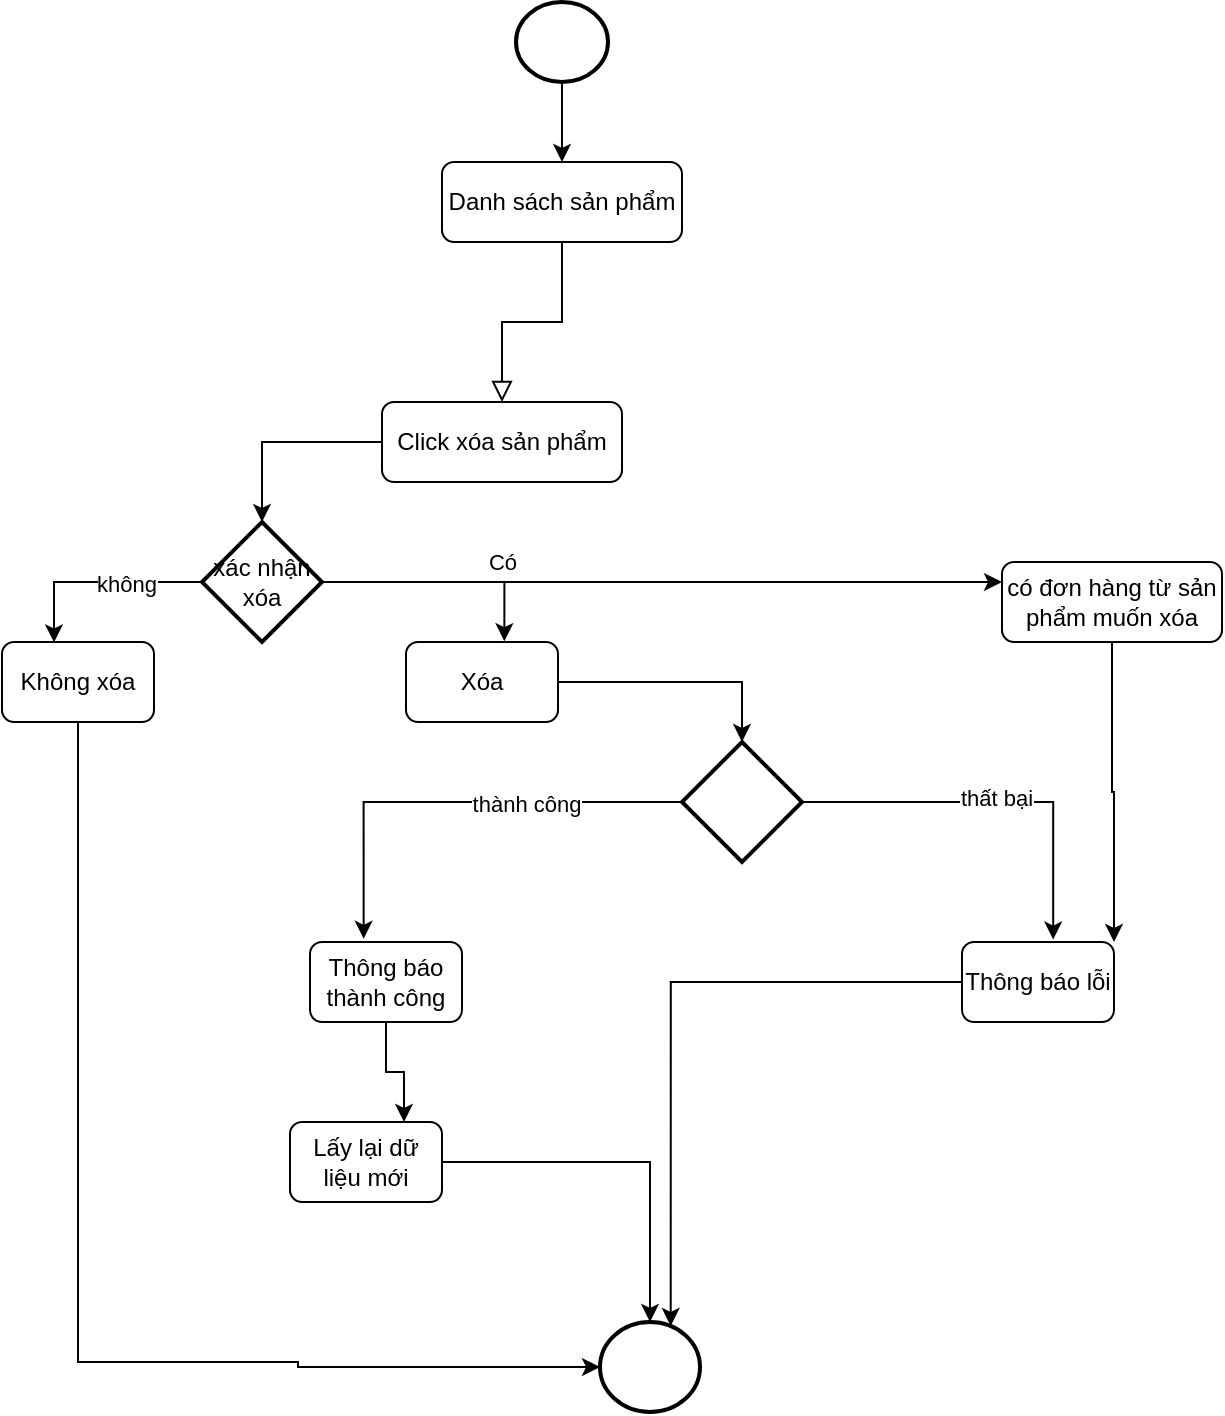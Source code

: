 <mxfile version="24.7.17">
  <diagram id="C5RBs43oDa-KdzZeNtuy" name="Page-1">
    <mxGraphModel dx="1381" dy="808" grid="1" gridSize="10" guides="1" tooltips="1" connect="1" arrows="1" fold="1" page="1" pageScale="1" pageWidth="827" pageHeight="1169" math="0" shadow="0">
      <root>
        <mxCell id="WIyWlLk6GJQsqaUBKTNV-0" />
        <mxCell id="WIyWlLk6GJQsqaUBKTNV-1" parent="WIyWlLk6GJQsqaUBKTNV-0" />
        <mxCell id="WIyWlLk6GJQsqaUBKTNV-2" value="" style="rounded=0;html=1;jettySize=auto;orthogonalLoop=1;fontSize=11;endArrow=block;endFill=0;endSize=8;strokeWidth=1;shadow=0;labelBackgroundColor=none;edgeStyle=orthogonalEdgeStyle;entryX=0.5;entryY=0;entryDx=0;entryDy=0;" parent="WIyWlLk6GJQsqaUBKTNV-1" source="WIyWlLk6GJQsqaUBKTNV-3" target="t4NhXpFr4L5CxxUk0o_f-3" edge="1">
          <mxGeometry relative="1" as="geometry">
            <mxPoint x="220" y="170" as="targetPoint" />
          </mxGeometry>
        </mxCell>
        <mxCell id="WIyWlLk6GJQsqaUBKTNV-3" value="Danh sách sản phẩm" style="rounded=1;whiteSpace=wrap;html=1;fontSize=12;glass=0;strokeWidth=1;shadow=0;" parent="WIyWlLk6GJQsqaUBKTNV-1" vertex="1">
          <mxGeometry x="310" y="90" width="120" height="40" as="geometry" />
        </mxCell>
        <mxCell id="WLnnDCw6mVqw9doTpJMK-0" style="edgeStyle=orthogonalEdgeStyle;rounded=0;orthogonalLoop=1;jettySize=auto;html=1;" parent="WIyWlLk6GJQsqaUBKTNV-1" source="t4NhXpFr4L5CxxUk0o_f-0" target="WIyWlLk6GJQsqaUBKTNV-3" edge="1">
          <mxGeometry relative="1" as="geometry" />
        </mxCell>
        <mxCell id="t4NhXpFr4L5CxxUk0o_f-0" value="" style="strokeWidth=2;html=1;shape=mxgraph.flowchart.start_2;whiteSpace=wrap;" parent="WIyWlLk6GJQsqaUBKTNV-1" vertex="1">
          <mxGeometry x="347" y="10" width="46" height="40" as="geometry" />
        </mxCell>
        <mxCell id="t4NhXpFr4L5CxxUk0o_f-2" value="" style="strokeWidth=2;html=1;shape=mxgraph.flowchart.start_2;whiteSpace=wrap;" parent="WIyWlLk6GJQsqaUBKTNV-1" vertex="1">
          <mxGeometry x="389" y="670" width="50" height="45" as="geometry" />
        </mxCell>
        <mxCell id="t4NhXpFr4L5CxxUk0o_f-6" style="edgeStyle=orthogonalEdgeStyle;rounded=0;orthogonalLoop=1;jettySize=auto;html=1;" parent="WIyWlLk6GJQsqaUBKTNV-1" source="t4NhXpFr4L5CxxUk0o_f-3" target="t4NhXpFr4L5CxxUk0o_f-5" edge="1">
          <mxGeometry relative="1" as="geometry" />
        </mxCell>
        <mxCell id="t4NhXpFr4L5CxxUk0o_f-3" value="Click xóa sản phẩm" style="rounded=1;whiteSpace=wrap;html=1;fontSize=12;glass=0;strokeWidth=1;shadow=0;" parent="WIyWlLk6GJQsqaUBKTNV-1" vertex="1">
          <mxGeometry x="280" y="210" width="120" height="40" as="geometry" />
        </mxCell>
        <mxCell id="WLnnDCw6mVqw9doTpJMK-2" style="edgeStyle=orthogonalEdgeStyle;rounded=0;orthogonalLoop=1;jettySize=auto;html=1;entryX=0.342;entryY=0.005;entryDx=0;entryDy=0;entryPerimeter=0;" parent="WIyWlLk6GJQsqaUBKTNV-1" source="t4NhXpFr4L5CxxUk0o_f-5" target="WLnnDCw6mVqw9doTpJMK-1" edge="1">
          <mxGeometry relative="1" as="geometry" />
        </mxCell>
        <mxCell id="WLnnDCw6mVqw9doTpJMK-3" value="không" style="edgeLabel;html=1;align=center;verticalAlign=middle;resizable=0;points=[];" parent="WLnnDCw6mVqw9doTpJMK-2" vertex="1" connectable="0">
          <mxGeometry x="-0.263" y="1" relative="1" as="geometry">
            <mxPoint as="offset" />
          </mxGeometry>
        </mxCell>
        <mxCell id="GVTiYy2f-RAX5PChPJDN-1" style="edgeStyle=orthogonalEdgeStyle;rounded=0;orthogonalLoop=1;jettySize=auto;html=1;entryX=0;entryY=0.25;entryDx=0;entryDy=0;" edge="1" parent="WIyWlLk6GJQsqaUBKTNV-1" source="t4NhXpFr4L5CxxUk0o_f-5" target="GVTiYy2f-RAX5PChPJDN-0">
          <mxGeometry relative="1" as="geometry" />
        </mxCell>
        <mxCell id="t4NhXpFr4L5CxxUk0o_f-5" value="xác nhận xóa" style="strokeWidth=2;html=1;shape=mxgraph.flowchart.decision;whiteSpace=wrap;" parent="WIyWlLk6GJQsqaUBKTNV-1" vertex="1">
          <mxGeometry x="190" y="270" width="60" height="60" as="geometry" />
        </mxCell>
        <mxCell id="ChNCzz49nZmgPYHU6GGX-1" style="edgeStyle=orthogonalEdgeStyle;rounded=0;orthogonalLoop=1;jettySize=auto;html=1;" parent="WIyWlLk6GJQsqaUBKTNV-1" source="t4NhXpFr4L5CxxUk0o_f-10" target="t4NhXpFr4L5CxxUk0o_f-13" edge="1">
          <mxGeometry relative="1" as="geometry" />
        </mxCell>
        <mxCell id="t4NhXpFr4L5CxxUk0o_f-10" value="Xóa" style="rounded=1;whiteSpace=wrap;html=1;fontSize=12;glass=0;strokeWidth=1;shadow=0;" parent="WIyWlLk6GJQsqaUBKTNV-1" vertex="1">
          <mxGeometry x="292" y="330" width="76" height="40" as="geometry" />
        </mxCell>
        <mxCell id="t4NhXpFr4L5CxxUk0o_f-11" style="edgeStyle=orthogonalEdgeStyle;rounded=0;orthogonalLoop=1;jettySize=auto;html=1;entryX=0.647;entryY=-0.01;entryDx=0;entryDy=0;entryPerimeter=0;" parent="WIyWlLk6GJQsqaUBKTNV-1" source="t4NhXpFr4L5CxxUk0o_f-5" target="t4NhXpFr4L5CxxUk0o_f-10" edge="1">
          <mxGeometry relative="1" as="geometry" />
        </mxCell>
        <mxCell id="t4NhXpFr4L5CxxUk0o_f-12" value="Có" style="edgeLabel;html=1;align=center;verticalAlign=middle;resizable=0;points=[];" parent="t4NhXpFr4L5CxxUk0o_f-11" vertex="1" connectable="0">
          <mxGeometry x="0.093" y="1" relative="1" as="geometry">
            <mxPoint x="24" y="-9" as="offset" />
          </mxGeometry>
        </mxCell>
        <mxCell id="t4NhXpFr4L5CxxUk0o_f-13" value="" style="strokeWidth=2;html=1;shape=mxgraph.flowchart.decision;whiteSpace=wrap;" parent="WIyWlLk6GJQsqaUBKTNV-1" vertex="1">
          <mxGeometry x="430" y="380" width="60" height="60" as="geometry" />
        </mxCell>
        <mxCell id="t4NhXpFr4L5CxxUk0o_f-14" value="Thông báo lỗi" style="rounded=1;whiteSpace=wrap;html=1;fontSize=12;glass=0;strokeWidth=1;shadow=0;" parent="WIyWlLk6GJQsqaUBKTNV-1" vertex="1">
          <mxGeometry x="570" y="480" width="76" height="40" as="geometry" />
        </mxCell>
        <mxCell id="t4NhXpFr4L5CxxUk0o_f-22" style="edgeStyle=orthogonalEdgeStyle;rounded=0;orthogonalLoop=1;jettySize=auto;html=1;entryX=0.75;entryY=0;entryDx=0;entryDy=0;" parent="WIyWlLk6GJQsqaUBKTNV-1" source="t4NhXpFr4L5CxxUk0o_f-15" target="t4NhXpFr4L5CxxUk0o_f-20" edge="1">
          <mxGeometry relative="1" as="geometry" />
        </mxCell>
        <mxCell id="t4NhXpFr4L5CxxUk0o_f-15" value="Thông báo thành công" style="rounded=1;whiteSpace=wrap;html=1;fontSize=12;glass=0;strokeWidth=1;shadow=0;" parent="WIyWlLk6GJQsqaUBKTNV-1" vertex="1">
          <mxGeometry x="244" y="480" width="76" height="40" as="geometry" />
        </mxCell>
        <mxCell id="t4NhXpFr4L5CxxUk0o_f-16" style="edgeStyle=orthogonalEdgeStyle;rounded=0;orthogonalLoop=1;jettySize=auto;html=1;entryX=0.353;entryY=-0.04;entryDx=0;entryDy=0;entryPerimeter=0;exitX=0;exitY=0.5;exitDx=0;exitDy=0;exitPerimeter=0;" parent="WIyWlLk6GJQsqaUBKTNV-1" source="t4NhXpFr4L5CxxUk0o_f-13" target="t4NhXpFr4L5CxxUk0o_f-15" edge="1">
          <mxGeometry relative="1" as="geometry" />
        </mxCell>
        <mxCell id="t4NhXpFr4L5CxxUk0o_f-17" value="thành công" style="edgeLabel;html=1;align=center;verticalAlign=middle;resizable=0;points=[];" parent="t4NhXpFr4L5CxxUk0o_f-16" vertex="1" connectable="0">
          <mxGeometry x="-0.315" y="1" relative="1" as="geometry">
            <mxPoint as="offset" />
          </mxGeometry>
        </mxCell>
        <mxCell id="t4NhXpFr4L5CxxUk0o_f-18" style="edgeStyle=orthogonalEdgeStyle;rounded=0;orthogonalLoop=1;jettySize=auto;html=1;entryX=0.6;entryY=-0.03;entryDx=0;entryDy=0;entryPerimeter=0;" parent="WIyWlLk6GJQsqaUBKTNV-1" source="t4NhXpFr4L5CxxUk0o_f-13" target="t4NhXpFr4L5CxxUk0o_f-14" edge="1">
          <mxGeometry relative="1" as="geometry" />
        </mxCell>
        <mxCell id="t4NhXpFr4L5CxxUk0o_f-19" value="thất bại" style="edgeLabel;html=1;align=center;verticalAlign=middle;resizable=0;points=[];" parent="t4NhXpFr4L5CxxUk0o_f-18" vertex="1" connectable="0">
          <mxGeometry x="-0.004" y="2" relative="1" as="geometry">
            <mxPoint as="offset" />
          </mxGeometry>
        </mxCell>
        <mxCell id="t4NhXpFr4L5CxxUk0o_f-21" style="edgeStyle=orthogonalEdgeStyle;rounded=0;orthogonalLoop=1;jettySize=auto;html=1;" parent="WIyWlLk6GJQsqaUBKTNV-1" source="t4NhXpFr4L5CxxUk0o_f-20" target="t4NhXpFr4L5CxxUk0o_f-2" edge="1">
          <mxGeometry relative="1" as="geometry" />
        </mxCell>
        <mxCell id="t4NhXpFr4L5CxxUk0o_f-20" value="Lấy lại dữ liệu mới" style="rounded=1;whiteSpace=wrap;html=1;fontSize=12;glass=0;strokeWidth=1;shadow=0;" parent="WIyWlLk6GJQsqaUBKTNV-1" vertex="1">
          <mxGeometry x="234" y="570" width="76" height="40" as="geometry" />
        </mxCell>
        <mxCell id="t4NhXpFr4L5CxxUk0o_f-23" style="edgeStyle=orthogonalEdgeStyle;rounded=0;orthogonalLoop=1;jettySize=auto;html=1;entryX=0.707;entryY=0.044;entryDx=0;entryDy=0;entryPerimeter=0;" parent="WIyWlLk6GJQsqaUBKTNV-1" source="t4NhXpFr4L5CxxUk0o_f-14" target="t4NhXpFr4L5CxxUk0o_f-2" edge="1">
          <mxGeometry relative="1" as="geometry" />
        </mxCell>
        <mxCell id="WLnnDCw6mVqw9doTpJMK-1" value="Không xóa" style="rounded=1;whiteSpace=wrap;html=1;fontSize=12;glass=0;strokeWidth=1;shadow=0;" parent="WIyWlLk6GJQsqaUBKTNV-1" vertex="1">
          <mxGeometry x="90" y="330" width="76" height="40" as="geometry" />
        </mxCell>
        <mxCell id="WLnnDCw6mVqw9doTpJMK-4" style="edgeStyle=orthogonalEdgeStyle;rounded=0;orthogonalLoop=1;jettySize=auto;html=1;entryX=0;entryY=0.5;entryDx=0;entryDy=0;entryPerimeter=0;" parent="WIyWlLk6GJQsqaUBKTNV-1" source="WLnnDCw6mVqw9doTpJMK-1" target="t4NhXpFr4L5CxxUk0o_f-2" edge="1">
          <mxGeometry relative="1" as="geometry">
            <Array as="points">
              <mxPoint x="128" y="690" />
              <mxPoint x="238" y="690" />
              <mxPoint x="238" y="693" />
            </Array>
          </mxGeometry>
        </mxCell>
        <mxCell id="GVTiYy2f-RAX5PChPJDN-3" style="edgeStyle=orthogonalEdgeStyle;rounded=0;orthogonalLoop=1;jettySize=auto;html=1;entryX=1;entryY=0;entryDx=0;entryDy=0;" edge="1" parent="WIyWlLk6GJQsqaUBKTNV-1" source="GVTiYy2f-RAX5PChPJDN-0" target="t4NhXpFr4L5CxxUk0o_f-14">
          <mxGeometry relative="1" as="geometry" />
        </mxCell>
        <mxCell id="GVTiYy2f-RAX5PChPJDN-0" value="có đơn hàng từ sản phẩm muốn xóa" style="rounded=1;whiteSpace=wrap;html=1;" vertex="1" parent="WIyWlLk6GJQsqaUBKTNV-1">
          <mxGeometry x="590" y="290" width="110" height="40" as="geometry" />
        </mxCell>
      </root>
    </mxGraphModel>
  </diagram>
</mxfile>
